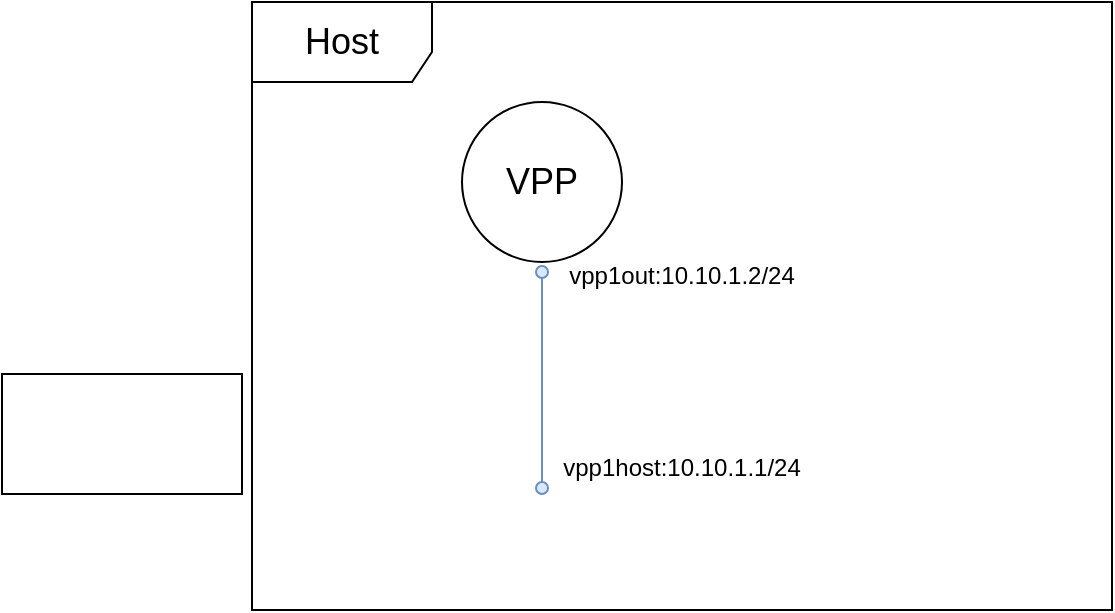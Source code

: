 <mxfile version="20.7.4" type="github"><diagram id="X3frUOIJ4UyBZ5zGNv1c" name="第 1 页"><mxGraphModel dx="1053" dy="628" grid="1" gridSize="10" guides="1" tooltips="1" connect="1" arrows="1" fold="1" page="1" pageScale="1" pageWidth="827" pageHeight="1169" math="0" shadow="0"><root><mxCell id="0"/><mxCell id="1" parent="0"/><mxCell id="YIrWhIE3qQ4BIBY2tq_o-36" value="&lt;font style=&quot;font-size: 18px;&quot;&gt;Host&lt;/font&gt;" style="shape=umlFrame;whiteSpace=wrap;html=1;fontSize=12;width=90;height=40;gradientColor=none;fillColor=default;" parent="1" vertex="1"><mxGeometry x="195" y="110" width="430" height="304" as="geometry"/></mxCell><mxCell id="YIrWhIE3qQ4BIBY2tq_o-2" value="&lt;font style=&quot;font-size: 18px;&quot;&gt;VPP&lt;/font&gt;" style="ellipse;whiteSpace=wrap;html=1;aspect=fixed;" parent="1" vertex="1"><mxGeometry x="300" y="160" width="80" height="80" as="geometry"/></mxCell><mxCell id="YIrWhIE3qQ4BIBY2tq_o-3" value="" style="ellipse;whiteSpace=wrap;html=1;aspect=fixed;fillColor=#dae8fc;strokeColor=#6c8ebf;" parent="1" vertex="1"><mxGeometry x="337" y="242" width="6" height="6" as="geometry"/></mxCell><mxCell id="YIrWhIE3qQ4BIBY2tq_o-10" style="rounded=0;orthogonalLoop=1;jettySize=auto;html=1;exitX=0.5;exitY=0;exitDx=0;exitDy=0;fontSize=18;endArrow=none;endFill=0;fillColor=#dae8fc;strokeColor=#6c8ebf;" parent="1" source="YIrWhIE3qQ4BIBY2tq_o-4" target="YIrWhIE3qQ4BIBY2tq_o-3" edge="1"><mxGeometry relative="1" as="geometry"><mxPoint x="340" y="250" as="targetPoint"/></mxGeometry></mxCell><mxCell id="YIrWhIE3qQ4BIBY2tq_o-44" value="" style="group" parent="1" vertex="1" connectable="0"><mxGeometry x="75" y="292" width="120" height="64" as="geometry"/></mxCell><mxCell id="YIrWhIE3qQ4BIBY2tq_o-43" value="" style="group" parent="YIrWhIE3qQ4BIBY2tq_o-44" vertex="1" connectable="0"><mxGeometry x="55" y="15" width="60" height="49" as="geometry"/></mxCell><mxCell id="YIrWhIE3qQ4BIBY2tq_o-41" value="" style="ellipse;whiteSpace=wrap;html=1;aspect=fixed;fillColor=#dae8fc;strokeColor=#6c8ebf;" parent="YIrWhIE3qQ4BIBY2tq_o-43" vertex="1"><mxGeometry y="12" width="6" height="6" as="geometry"/></mxCell><mxCell id="YIrWhIE3qQ4BIBY2tq_o-42" value="&lt;font color=&quot;#7ea6e0&quot; style=&quot;font-size: 14px;&quot;&gt;veth&lt;/font&gt;" style="text;html=1;strokeColor=none;fillColor=none;align=center;verticalAlign=middle;whiteSpace=wrap;rounded=0;fontSize=18;" parent="YIrWhIE3qQ4BIBY2tq_o-43" vertex="1"><mxGeometry x="10" width="50" height="30" as="geometry"/></mxCell><mxCell id="YIrWhIE3qQ4BIBY2tq_o-38" value="" style="rounded=0;whiteSpace=wrap;html=1;fontSize=18;fillColor=default;gradientColor=none;" parent="YIrWhIE3qQ4BIBY2tq_o-43" vertex="1"><mxGeometry x="-60" y="-11" width="120" height="60" as="geometry"/></mxCell><mxCell id="YIrWhIE3qQ4BIBY2tq_o-4" value="" style="ellipse;whiteSpace=wrap;html=1;aspect=fixed;fillColor=#dae8fc;strokeColor=#6c8ebf;" parent="1" vertex="1"><mxGeometry x="337" y="350" width="6" height="6" as="geometry"/></mxCell><mxCell id="YIrWhIE3qQ4BIBY2tq_o-19" value="&lt;font style=&quot;font-size: 12px;&quot;&gt;vpp1host:10.10.1.1/24&lt;/font&gt;" style="text;html=1;strokeColor=none;fillColor=none;align=center;verticalAlign=middle;whiteSpace=wrap;rounded=0;fontSize=18;" parent="1" vertex="1"><mxGeometry x="380" y="326" width="60" height="30" as="geometry"/></mxCell><mxCell id="YIrWhIE3qQ4BIBY2tq_o-20" value="&lt;font style=&quot;font-size: 12px;&quot;&gt;vpp1out:10.10.1.2/24&lt;/font&gt;" style="text;html=1;strokeColor=none;fillColor=none;align=center;verticalAlign=middle;whiteSpace=wrap;rounded=0;fontSize=18;" parent="1" vertex="1"><mxGeometry x="380" y="230" width="60" height="30" as="geometry"/></mxCell></root></mxGraphModel></diagram></mxfile>